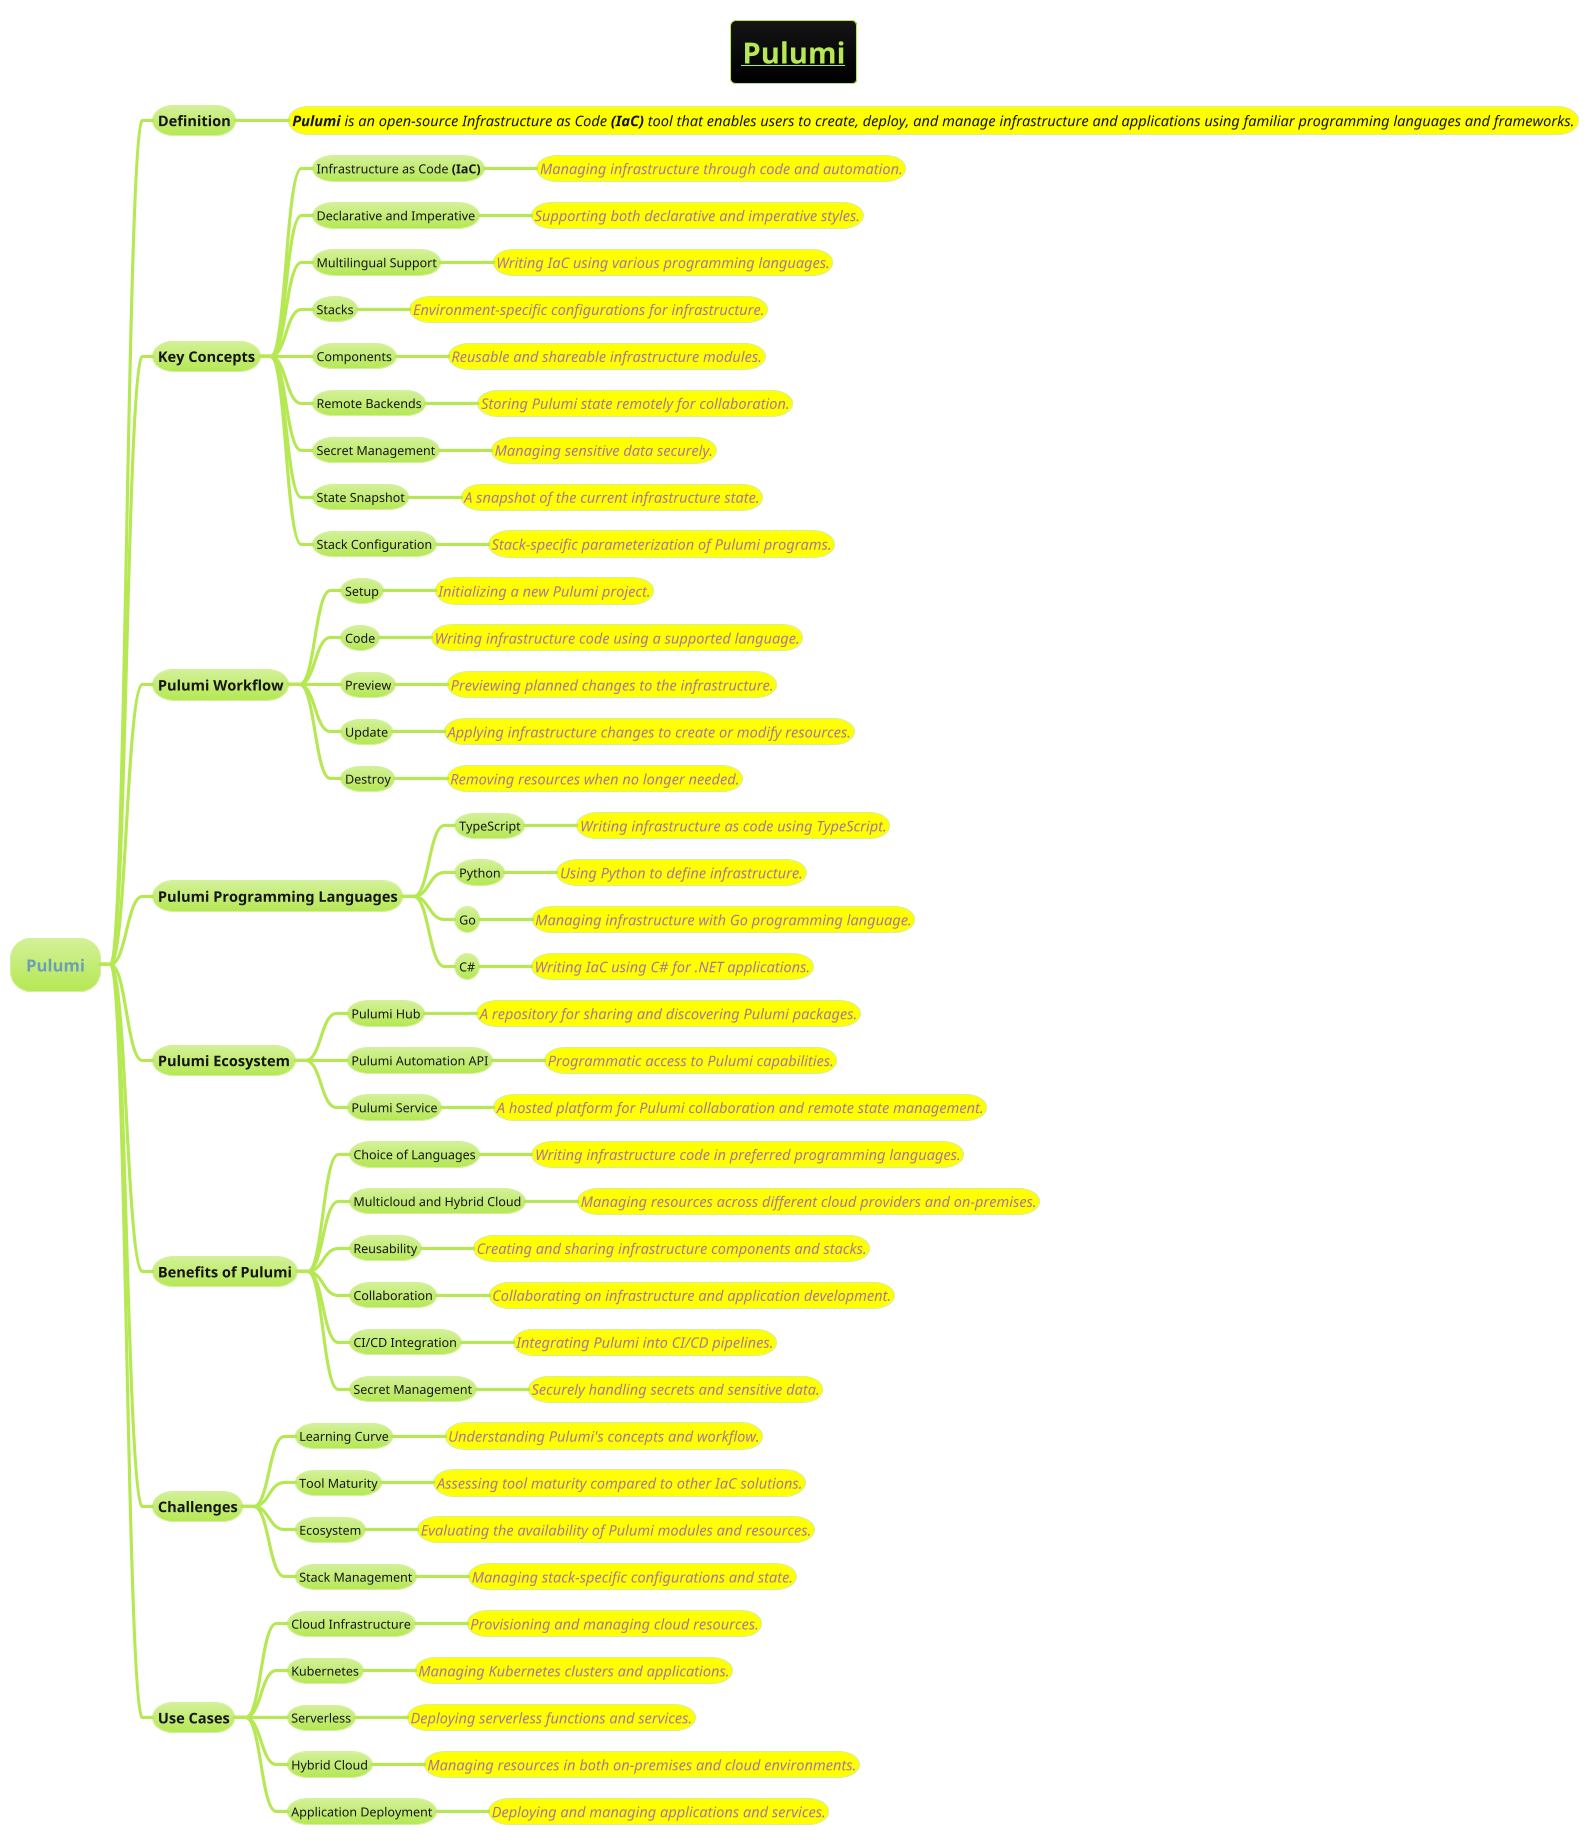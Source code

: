 @startmindmap
title =__Pulumi__
!theme hacker


* Pulumi
** Definition
***[#yellow] ====<size:14>**Pulumi** is an open-source Infrastructure as Code **(IaC)** tool that enables users to create, deploy, and manage infrastructure and applications using familiar programming languages and frameworks.

** Key Concepts
*** Infrastructure as Code **(IaC)**
****[#yellow] ====<size:14>Managing infrastructure through code and automation.
*** Declarative and Imperative
****[#yellow] ====<size:14>Supporting both declarative and imperative styles.
*** Multilingual Support
****[#yellow] ====<size:14>Writing IaC using various programming languages.
*** Stacks
****[#yellow] ====<size:14>Environment-specific configurations for infrastructure.
*** Components
****[#yellow] ====<size:14>Reusable and shareable infrastructure modules.
*** Remote Backends
****[#yellow] ====<size:14>Storing Pulumi state remotely for collaboration.
*** Secret Management
****[#yellow] ====<size:14>Managing sensitive data securely.
*** State Snapshot
****[#yellow] ====<size:14>A snapshot of the current infrastructure state.
*** Stack Configuration
****[#yellow] ====<size:14>Stack-specific parameterization of Pulumi programs.

** Pulumi Workflow
*** Setup
****[#yellow] ====<size:14>Initializing a new Pulumi project.
*** Code
****[#yellow] ====<size:14>Writing infrastructure code using a supported language.
*** Preview
****[#yellow] ====<size:14>Previewing planned changes to the infrastructure.
*** Update
****[#yellow] ====<size:14>Applying infrastructure changes to create or modify resources.
*** Destroy
****[#yellow] ====<size:14>Removing resources when no longer needed.

** Pulumi Programming Languages
*** TypeScript
****[#yellow] ====<size:14>Writing infrastructure as code using TypeScript.
*** Python
****[#yellow] ====<size:14>Using Python to define infrastructure.
*** Go
****[#yellow] ====<size:14>Managing infrastructure with Go programming language.
*** C#
****[#yellow] ====<size:14>Writing IaC using C# for .NET applications.

** Pulumi Ecosystem
*** Pulumi Hub
****[#yellow] ====<size:14>A repository for sharing and discovering Pulumi packages.
*** Pulumi Automation API
****[#yellow] ====<size:14>Programmatic access to Pulumi capabilities.
*** Pulumi Service
****[#yellow] ====<size:14>A hosted platform for Pulumi collaboration and remote state management.

** Benefits of Pulumi
*** Choice of Languages
****[#yellow] ====<size:14>Writing infrastructure code in preferred programming languages.
*** Multicloud and Hybrid Cloud
****[#yellow] ====<size:14>Managing resources across different cloud providers and on-premises.
*** Reusability
****[#yellow] ====<size:14>Creating and sharing infrastructure components and stacks.
*** Collaboration
****[#yellow] ====<size:14>Collaborating on infrastructure and application development.
*** CI/CD Integration
****[#yellow] ====<size:14>Integrating Pulumi into CI/CD pipelines.
*** Secret Management
****[#yellow] ====<size:14>Securely handling secrets and sensitive data.

** Challenges
*** Learning Curve
****[#yellow] ====<size:14>Understanding Pulumi's concepts and workflow.
*** Tool Maturity
****[#yellow] ====<size:14>Assessing tool maturity compared to other IaC solutions.
*** Ecosystem
****[#yellow] ====<size:14>Evaluating the availability of Pulumi modules and resources.
*** Stack Management
****[#yellow] ====<size:14>Managing stack-specific configurations and state.

** Use Cases
*** Cloud Infrastructure
****[#yellow] ====<size:14>Provisioning and managing cloud resources.
*** Kubernetes
****[#yellow] ====<size:14>Managing Kubernetes clusters and applications.
*** Serverless
****[#yellow] ====<size:14>Deploying serverless functions and services.
*** Hybrid Cloud
****[#yellow] ====<size:14>Managing resources in both on-premises and cloud environments.
*** Application Deployment
****[#yellow] ====<size:14>Deploying and managing applications and services.

@endmindmap
